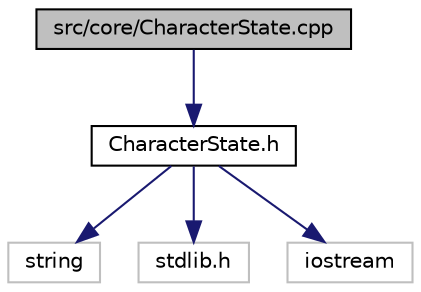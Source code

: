 digraph "src/core/CharacterState.cpp"
{
 // LATEX_PDF_SIZE
  edge [fontname="Helvetica",fontsize="10",labelfontname="Helvetica",labelfontsize="10"];
  node [fontname="Helvetica",fontsize="10",shape=record];
  Node1 [label="src/core/CharacterState.cpp",height=0.2,width=0.4,color="black", fillcolor="grey75", style="filled", fontcolor="black",tooltip="Module qui gère l'état du personnage."];
  Node1 -> Node2 [color="midnightblue",fontsize="10",style="solid",fontname="Helvetica"];
  Node2 [label="CharacterState.h",height=0.2,width=0.4,color="black", fillcolor="white", style="filled",URL="$CharacterState_8h.html",tooltip=" "];
  Node2 -> Node3 [color="midnightblue",fontsize="10",style="solid",fontname="Helvetica"];
  Node3 [label="string",height=0.2,width=0.4,color="grey75", fillcolor="white", style="filled",tooltip=" "];
  Node2 -> Node4 [color="midnightblue",fontsize="10",style="solid",fontname="Helvetica"];
  Node4 [label="stdlib.h",height=0.2,width=0.4,color="grey75", fillcolor="white", style="filled",tooltip=" "];
  Node2 -> Node5 [color="midnightblue",fontsize="10",style="solid",fontname="Helvetica"];
  Node5 [label="iostream",height=0.2,width=0.4,color="grey75", fillcolor="white", style="filled",tooltip=" "];
}

